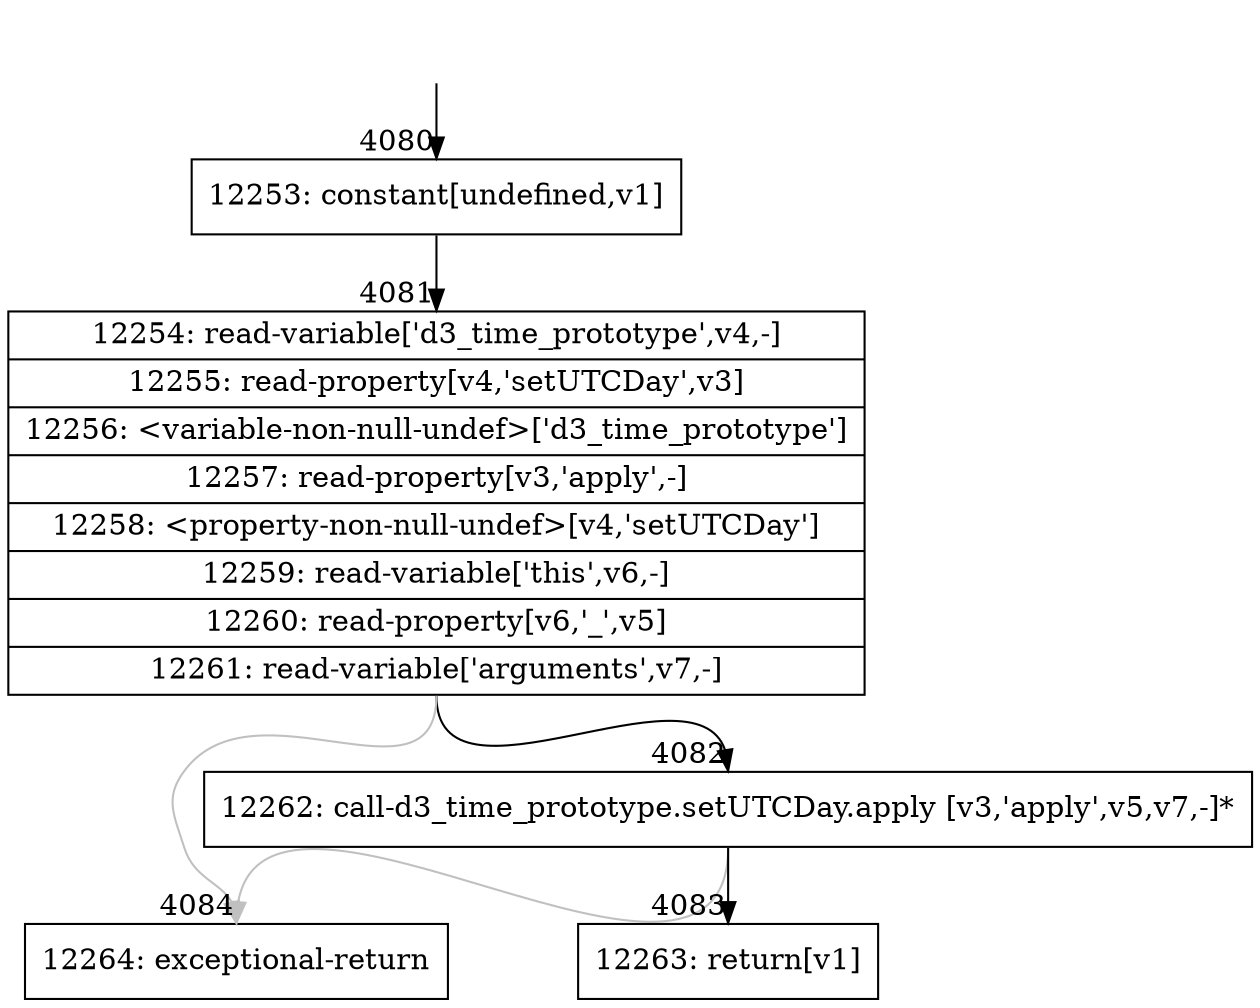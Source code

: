digraph {
rankdir="TD"
BB_entry374[shape=none,label=""];
BB_entry374 -> BB4080 [tailport=s, headport=n, headlabel="    4080"]
BB4080 [shape=record label="{12253: constant[undefined,v1]}" ] 
BB4080 -> BB4081 [tailport=s, headport=n, headlabel="      4081"]
BB4081 [shape=record label="{12254: read-variable['d3_time_prototype',v4,-]|12255: read-property[v4,'setUTCDay',v3]|12256: \<variable-non-null-undef\>['d3_time_prototype']|12257: read-property[v3,'apply',-]|12258: \<property-non-null-undef\>[v4,'setUTCDay']|12259: read-variable['this',v6,-]|12260: read-property[v6,'_',v5]|12261: read-variable['arguments',v7,-]}" ] 
BB4081 -> BB4082 [tailport=s, headport=n, headlabel="      4082"]
BB4081 -> BB4084 [tailport=s, headport=n, color=gray, headlabel="      4084"]
BB4082 [shape=record label="{12262: call-d3_time_prototype.setUTCDay.apply [v3,'apply',v5,v7,-]*}" ] 
BB4082 -> BB4083 [tailport=s, headport=n, headlabel="      4083"]
BB4082 -> BB4084 [tailport=s, headport=n, color=gray]
BB4083 [shape=record label="{12263: return[v1]}" ] 
BB4084 [shape=record label="{12264: exceptional-return}" ] 
//#$~ 2372
}

